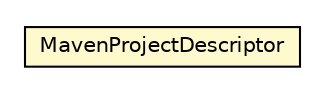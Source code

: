 #!/usr/local/bin/dot
#
# Class diagram 
# Generated by UMLGraph version R5_6-24-gf6e263 (http://www.umlgraph.org/)
#

digraph G {
	edge [fontname="Helvetica",fontsize=10,labelfontname="Helvetica",labelfontsize=10];
	node [fontname="Helvetica",fontsize=10,shape=plaintext];
	nodesep=0.25;
	ranksep=0.5;
	// org.universAAL.maven.treebuilder.MavenProjectDescriptor
	c3533 [label=<<table title="org.universAAL.maven.treebuilder.MavenProjectDescriptor" border="0" cellborder="1" cellspacing="0" cellpadding="2" port="p" bgcolor="lemonChiffon" href="./MavenProjectDescriptor.html">
		<tr><td><table border="0" cellspacing="0" cellpadding="1">
<tr><td align="center" balign="center"> MavenProjectDescriptor </td></tr>
		</table></td></tr>
		</table>>, URL="./MavenProjectDescriptor.html", fontname="Helvetica", fontcolor="black", fontsize=10.0];
}

